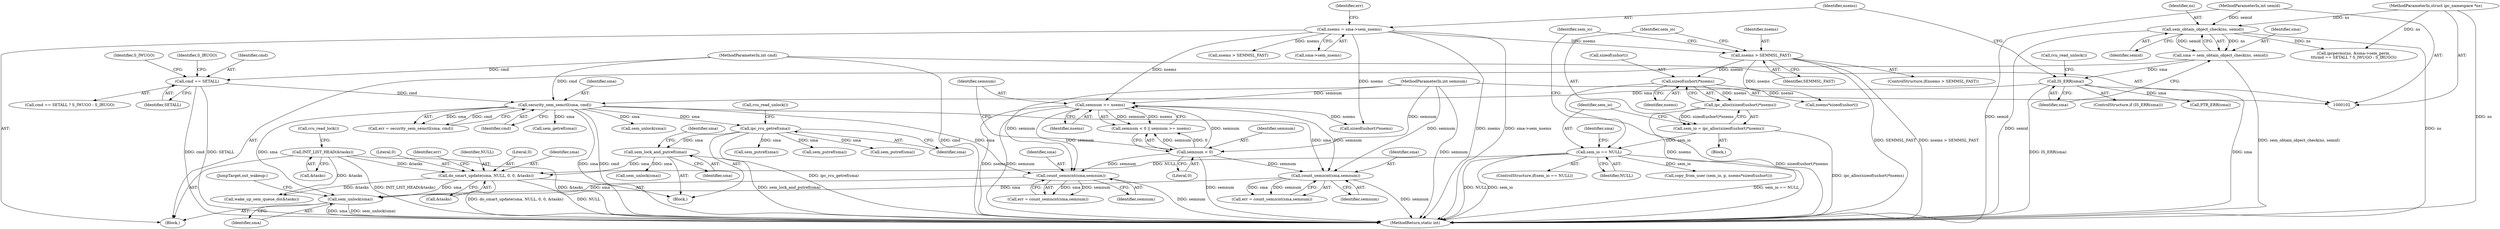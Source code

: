 digraph "1_linux_6062a8dc0517bce23e3c2f7d2fea5e22411269a3_12@pointer" {
"1000479" [label="(Call,sem_unlock(sma))"];
"1000163" [label="(Call,security_sem_semctl(sma, cmd))"];
"1000129" [label="(Call,IS_ERR(sma))"];
"1000123" [label="(Call,sma = sem_obtain_object_check(ns, semid))"];
"1000125" [label="(Call,sem_obtain_object_check(ns, semid))"];
"1000103" [label="(MethodParameterIn,struct ipc_namespace *ns)"];
"1000104" [label="(MethodParameterIn,int semid)"];
"1000153" [label="(Call,cmd == SETALL)"];
"1000106" [label="(MethodParameterIn,int cmd)"];
"1000467" [label="(Call,count_semncnt(sma,semnum))"];
"1000426" [label="(Call,semnum >= nsems)"];
"1000423" [label="(Call,semnum < 0)"];
"1000105" [label="(MethodParameterIn,int semnum)"];
"1000136" [label="(Call,nsems = sma->sem_nsems)"];
"1000406" [label="(Call,do_smart_update(sma, NULL, 0, 0, &tasks))"];
"1000341" [label="(Call,sem_lock_and_putref(sma))"];
"1000276" [label="(Call,ipc_rcu_getref(sma))"];
"1000292" [label="(Call,sem_io == NULL)"];
"1000284" [label="(Call,sem_io = ipc_alloc(sizeof(ushort)*nsems))"];
"1000286" [label="(Call,ipc_alloc(sizeof(ushort)*nsems))"];
"1000287" [label="(Call,sizeof(ushort)*nsems)"];
"1000280" [label="(Call,nsems > SEMMSL_FAST)"];
"1000119" [label="(Call,INIT_LIST_HEAD(&tasks))"];
"1000474" [label="(Call,count_semzcnt(sma,semnum))"];
"1000120" [label="(Call,&tasks)"];
"1000422" [label="(Call,semnum < 0 || semnum >= nsems)"];
"1000129" [label="(Call,IS_ERR(sma))"];
"1000156" [label="(Identifier,S_IWUGO)"];
"1000277" [label="(Identifier,sma)"];
"1000287" [label="(Call,sizeof(ushort)*nsems)"];
"1000165" [label="(Identifier,cmd)"];
"1000152" [label="(Call,cmd == SETALL ? S_IWUGO : S_IRUGO)"];
"1000254" [label="(Call,sem_unlock(sma))"];
"1000302" [label="(Call,copy_from_user (sem_io, p, nsems*sizeof(ushort)))"];
"1000479" [label="(Call,sem_unlock(sma))"];
"1000406" [label="(Call,do_smart_update(sma, NULL, 0, 0, &tasks))"];
"1000157" [label="(Identifier,S_IRUGO)"];
"1000296" [label="(Call,sem_putref(sma))"];
"1000186" [label="(Call,nsems > SEMMSL_FAST)"];
"1000297" [label="(Identifier,sma)"];
"1000341" [label="(Call,sem_lock_and_putref(sma))"];
"1000106" [label="(MethodParameterIn,int cmd)"];
"1000138" [label="(Call,sma->sem_nsems)"];
"1000346" [label="(Identifier,sma)"];
"1000475" [label="(Identifier,sma)"];
"1000154" [label="(Identifier,cmd)"];
"1000103" [label="(MethodParameterIn,struct ipc_namespace *ns)"];
"1000427" [label="(Identifier,semnum)"];
"1000409" [label="(Literal,0)"];
"1000281" [label="(Identifier,nsems)"];
"1000137" [label="(Identifier,nsems)"];
"1000124" [label="(Identifier,sma)"];
"1000288" [label="(Call,sizeof(ushort))"];
"1000146" [label="(Call,ipcperms(ns, &sma->sem_perm,\n\t\t\tcmd == SETALL ? S_IWUGO : S_IRUGO))"];
"1000273" [label="(Block,)"];
"1000414" [label="(Identifier,err)"];
"1000122" [label="(Call,rcu_read_lock())"];
"1000127" [label="(Identifier,semid)"];
"1000474" [label="(Call,count_semzcnt(sma,semnum))"];
"1000408" [label="(Identifier,NULL)"];
"1000342" [label="(Identifier,sma)"];
"1000292" [label="(Call,sem_io == NULL)"];
"1000284" [label="(Call,sem_io = ipc_alloc(sizeof(ushort)*nsems))"];
"1000161" [label="(Call,err = security_sem_semctl(sma, cmd))"];
"1000286" [label="(Call,ipc_alloc(sizeof(ushort)*nsems))"];
"1000498" [label="(MethodReturn,static int)"];
"1000128" [label="(ControlStructure,if (IS_ERR(sma)))"];
"1000428" [label="(Identifier,nsems)"];
"1000134" [label="(Call,PTR_ERR(sma))"];
"1000280" [label="(Call,nsems > SEMMSL_FAST)"];
"1000290" [label="(Identifier,nsems)"];
"1000425" [label="(Literal,0)"];
"1000334" [label="(Call,sem_putref(sma))"];
"1000423" [label="(Call,semnum < 0)"];
"1000472" [label="(Call,err = count_semzcnt(sma,semnum))"];
"1000476" [label="(Identifier,semnum)"];
"1000283" [label="(Block,)"];
"1000305" [label="(Call,nsems*sizeof(ushort))"];
"1000126" [label="(Identifier,ns)"];
"1000153" [label="(Call,cmd == SETALL)"];
"1000482" [label="(Call,wake_up_sem_queue_do(&tasks))"];
"1000303" [label="(Identifier,sem_io)"];
"1000294" [label="(Identifier,NULL)"];
"1000164" [label="(Identifier,sma)"];
"1000481" [label="(JumpTarget,out_wakeup:)"];
"1000492" [label="(Call,sizeof(ushort)*nsems)"];
"1000105" [label="(MethodParameterIn,int semnum)"];
"1000480" [label="(Identifier,sma)"];
"1000424" [label="(Identifier,semnum)"];
"1000132" [label="(Call,rcu_read_unlock())"];
"1000104" [label="(MethodParameterIn,int semid)"];
"1000278" [label="(Call,rcu_read_unlock())"];
"1000469" [label="(Identifier,semnum)"];
"1000123" [label="(Call,sma = sem_obtain_object_check(ns, semid))"];
"1000279" [label="(ControlStructure,if(nsems > SEMMSL_FAST))"];
"1000142" [label="(Identifier,err)"];
"1000285" [label="(Identifier,sem_io)"];
"1000130" [label="(Identifier,sma)"];
"1000465" [label="(Call,err = count_semncnt(sma,semnum))"];
"1000467" [label="(Call,count_semncnt(sma,semnum))"];
"1000291" [label="(ControlStructure,if(sem_io == NULL))"];
"1000276" [label="(Call,ipc_rcu_getref(sma))"];
"1000119" [label="(Call,INIT_LIST_HEAD(&tasks))"];
"1000282" [label="(Identifier,SEMMSL_FAST)"];
"1000410" [label="(Literal,0)"];
"1000125" [label="(Call,sem_obtain_object_check(ns, semid))"];
"1000163" [label="(Call,security_sem_semctl(sma, cmd))"];
"1000190" [label="(Call,sem_getref(sma))"];
"1000136" [label="(Call,nsems = sma->sem_nsems)"];
"1000407" [label="(Identifier,sma)"];
"1000310" [label="(Call,sem_putref(sma))"];
"1000350" [label="(Call,sem_unlock(sma))"];
"1000293" [label="(Identifier,sem_io)"];
"1000468" [label="(Identifier,sma)"];
"1000155" [label="(Identifier,SETALL)"];
"1000426" [label="(Call,semnum >= nsems)"];
"1000108" [label="(Block,)"];
"1000411" [label="(Call,&tasks)"];
"1000479" -> "1000108"  [label="AST: "];
"1000479" -> "1000480"  [label="CFG: "];
"1000480" -> "1000479"  [label="AST: "];
"1000481" -> "1000479"  [label="CFG: "];
"1000479" -> "1000498"  [label="DDG: sem_unlock(sma)"];
"1000479" -> "1000498"  [label="DDG: sma"];
"1000163" -> "1000479"  [label="DDG: sma"];
"1000467" -> "1000479"  [label="DDG: sma"];
"1000406" -> "1000479"  [label="DDG: sma"];
"1000474" -> "1000479"  [label="DDG: sma"];
"1000163" -> "1000161"  [label="AST: "];
"1000163" -> "1000165"  [label="CFG: "];
"1000164" -> "1000163"  [label="AST: "];
"1000165" -> "1000163"  [label="AST: "];
"1000161" -> "1000163"  [label="CFG: "];
"1000163" -> "1000498"  [label="DDG: sma"];
"1000163" -> "1000498"  [label="DDG: cmd"];
"1000163" -> "1000161"  [label="DDG: sma"];
"1000163" -> "1000161"  [label="DDG: cmd"];
"1000129" -> "1000163"  [label="DDG: sma"];
"1000153" -> "1000163"  [label="DDG: cmd"];
"1000106" -> "1000163"  [label="DDG: cmd"];
"1000163" -> "1000190"  [label="DDG: sma"];
"1000163" -> "1000254"  [label="DDG: sma"];
"1000163" -> "1000276"  [label="DDG: sma"];
"1000163" -> "1000467"  [label="DDG: sma"];
"1000163" -> "1000474"  [label="DDG: sma"];
"1000129" -> "1000128"  [label="AST: "];
"1000129" -> "1000130"  [label="CFG: "];
"1000130" -> "1000129"  [label="AST: "];
"1000132" -> "1000129"  [label="CFG: "];
"1000137" -> "1000129"  [label="CFG: "];
"1000129" -> "1000498"  [label="DDG: sma"];
"1000129" -> "1000498"  [label="DDG: IS_ERR(sma)"];
"1000123" -> "1000129"  [label="DDG: sma"];
"1000129" -> "1000134"  [label="DDG: sma"];
"1000123" -> "1000108"  [label="AST: "];
"1000123" -> "1000125"  [label="CFG: "];
"1000124" -> "1000123"  [label="AST: "];
"1000125" -> "1000123"  [label="AST: "];
"1000130" -> "1000123"  [label="CFG: "];
"1000123" -> "1000498"  [label="DDG: sem_obtain_object_check(ns, semid)"];
"1000125" -> "1000123"  [label="DDG: ns"];
"1000125" -> "1000123"  [label="DDG: semid"];
"1000125" -> "1000127"  [label="CFG: "];
"1000126" -> "1000125"  [label="AST: "];
"1000127" -> "1000125"  [label="AST: "];
"1000125" -> "1000498"  [label="DDG: ns"];
"1000125" -> "1000498"  [label="DDG: semid"];
"1000103" -> "1000125"  [label="DDG: ns"];
"1000104" -> "1000125"  [label="DDG: semid"];
"1000125" -> "1000146"  [label="DDG: ns"];
"1000103" -> "1000102"  [label="AST: "];
"1000103" -> "1000498"  [label="DDG: ns"];
"1000103" -> "1000146"  [label="DDG: ns"];
"1000104" -> "1000102"  [label="AST: "];
"1000104" -> "1000498"  [label="DDG: semid"];
"1000153" -> "1000152"  [label="AST: "];
"1000153" -> "1000155"  [label="CFG: "];
"1000154" -> "1000153"  [label="AST: "];
"1000155" -> "1000153"  [label="AST: "];
"1000156" -> "1000153"  [label="CFG: "];
"1000157" -> "1000153"  [label="CFG: "];
"1000153" -> "1000498"  [label="DDG: SETALL"];
"1000153" -> "1000498"  [label="DDG: cmd"];
"1000106" -> "1000153"  [label="DDG: cmd"];
"1000106" -> "1000102"  [label="AST: "];
"1000106" -> "1000498"  [label="DDG: cmd"];
"1000467" -> "1000465"  [label="AST: "];
"1000467" -> "1000469"  [label="CFG: "];
"1000468" -> "1000467"  [label="AST: "];
"1000469" -> "1000467"  [label="AST: "];
"1000465" -> "1000467"  [label="CFG: "];
"1000467" -> "1000498"  [label="DDG: semnum"];
"1000467" -> "1000465"  [label="DDG: sma"];
"1000467" -> "1000465"  [label="DDG: semnum"];
"1000426" -> "1000467"  [label="DDG: semnum"];
"1000423" -> "1000467"  [label="DDG: semnum"];
"1000105" -> "1000467"  [label="DDG: semnum"];
"1000426" -> "1000422"  [label="AST: "];
"1000426" -> "1000428"  [label="CFG: "];
"1000427" -> "1000426"  [label="AST: "];
"1000428" -> "1000426"  [label="AST: "];
"1000422" -> "1000426"  [label="CFG: "];
"1000426" -> "1000498"  [label="DDG: nsems"];
"1000426" -> "1000498"  [label="DDG: semnum"];
"1000426" -> "1000422"  [label="DDG: semnum"];
"1000426" -> "1000422"  [label="DDG: nsems"];
"1000423" -> "1000426"  [label="DDG: semnum"];
"1000105" -> "1000426"  [label="DDG: semnum"];
"1000136" -> "1000426"  [label="DDG: nsems"];
"1000426" -> "1000474"  [label="DDG: semnum"];
"1000426" -> "1000492"  [label="DDG: nsems"];
"1000423" -> "1000422"  [label="AST: "];
"1000423" -> "1000425"  [label="CFG: "];
"1000424" -> "1000423"  [label="AST: "];
"1000425" -> "1000423"  [label="AST: "];
"1000427" -> "1000423"  [label="CFG: "];
"1000422" -> "1000423"  [label="CFG: "];
"1000423" -> "1000498"  [label="DDG: semnum"];
"1000423" -> "1000422"  [label="DDG: semnum"];
"1000423" -> "1000422"  [label="DDG: 0"];
"1000105" -> "1000423"  [label="DDG: semnum"];
"1000423" -> "1000474"  [label="DDG: semnum"];
"1000105" -> "1000102"  [label="AST: "];
"1000105" -> "1000498"  [label="DDG: semnum"];
"1000105" -> "1000474"  [label="DDG: semnum"];
"1000136" -> "1000108"  [label="AST: "];
"1000136" -> "1000138"  [label="CFG: "];
"1000137" -> "1000136"  [label="AST: "];
"1000138" -> "1000136"  [label="AST: "];
"1000142" -> "1000136"  [label="CFG: "];
"1000136" -> "1000498"  [label="DDG: sma->sem_nsems"];
"1000136" -> "1000498"  [label="DDG: nsems"];
"1000136" -> "1000186"  [label="DDG: nsems"];
"1000136" -> "1000280"  [label="DDG: nsems"];
"1000136" -> "1000492"  [label="DDG: nsems"];
"1000406" -> "1000273"  [label="AST: "];
"1000406" -> "1000411"  [label="CFG: "];
"1000407" -> "1000406"  [label="AST: "];
"1000408" -> "1000406"  [label="AST: "];
"1000409" -> "1000406"  [label="AST: "];
"1000410" -> "1000406"  [label="AST: "];
"1000411" -> "1000406"  [label="AST: "];
"1000414" -> "1000406"  [label="CFG: "];
"1000406" -> "1000498"  [label="DDG: NULL"];
"1000406" -> "1000498"  [label="DDG: do_smart_update(sma, NULL, 0, 0, &tasks)"];
"1000341" -> "1000406"  [label="DDG: sma"];
"1000292" -> "1000406"  [label="DDG: NULL"];
"1000119" -> "1000406"  [label="DDG: &tasks"];
"1000406" -> "1000482"  [label="DDG: &tasks"];
"1000341" -> "1000273"  [label="AST: "];
"1000341" -> "1000342"  [label="CFG: "];
"1000342" -> "1000341"  [label="AST: "];
"1000346" -> "1000341"  [label="CFG: "];
"1000341" -> "1000498"  [label="DDG: sem_lock_and_putref(sma)"];
"1000276" -> "1000341"  [label="DDG: sma"];
"1000341" -> "1000350"  [label="DDG: sma"];
"1000276" -> "1000273"  [label="AST: "];
"1000276" -> "1000277"  [label="CFG: "];
"1000277" -> "1000276"  [label="AST: "];
"1000278" -> "1000276"  [label="CFG: "];
"1000276" -> "1000498"  [label="DDG: ipc_rcu_getref(sma)"];
"1000276" -> "1000296"  [label="DDG: sma"];
"1000276" -> "1000310"  [label="DDG: sma"];
"1000276" -> "1000334"  [label="DDG: sma"];
"1000292" -> "1000291"  [label="AST: "];
"1000292" -> "1000294"  [label="CFG: "];
"1000293" -> "1000292"  [label="AST: "];
"1000294" -> "1000292"  [label="AST: "];
"1000297" -> "1000292"  [label="CFG: "];
"1000303" -> "1000292"  [label="CFG: "];
"1000292" -> "1000498"  [label="DDG: sem_io == NULL"];
"1000292" -> "1000498"  [label="DDG: NULL"];
"1000292" -> "1000498"  [label="DDG: sem_io"];
"1000284" -> "1000292"  [label="DDG: sem_io"];
"1000292" -> "1000302"  [label="DDG: sem_io"];
"1000284" -> "1000283"  [label="AST: "];
"1000284" -> "1000286"  [label="CFG: "];
"1000285" -> "1000284"  [label="AST: "];
"1000286" -> "1000284"  [label="AST: "];
"1000293" -> "1000284"  [label="CFG: "];
"1000284" -> "1000498"  [label="DDG: ipc_alloc(sizeof(ushort)*nsems)"];
"1000286" -> "1000284"  [label="DDG: sizeof(ushort)*nsems"];
"1000286" -> "1000287"  [label="CFG: "];
"1000287" -> "1000286"  [label="AST: "];
"1000286" -> "1000498"  [label="DDG: sizeof(ushort)*nsems"];
"1000287" -> "1000286"  [label="DDG: nsems"];
"1000287" -> "1000290"  [label="CFG: "];
"1000288" -> "1000287"  [label="AST: "];
"1000290" -> "1000287"  [label="AST: "];
"1000287" -> "1000498"  [label="DDG: nsems"];
"1000280" -> "1000287"  [label="DDG: nsems"];
"1000287" -> "1000305"  [label="DDG: nsems"];
"1000280" -> "1000279"  [label="AST: "];
"1000280" -> "1000282"  [label="CFG: "];
"1000281" -> "1000280"  [label="AST: "];
"1000282" -> "1000280"  [label="AST: "];
"1000285" -> "1000280"  [label="CFG: "];
"1000303" -> "1000280"  [label="CFG: "];
"1000280" -> "1000498"  [label="DDG: SEMMSL_FAST"];
"1000280" -> "1000498"  [label="DDG: nsems > SEMMSL_FAST"];
"1000280" -> "1000305"  [label="DDG: nsems"];
"1000119" -> "1000108"  [label="AST: "];
"1000119" -> "1000120"  [label="CFG: "];
"1000120" -> "1000119"  [label="AST: "];
"1000122" -> "1000119"  [label="CFG: "];
"1000119" -> "1000498"  [label="DDG: &tasks"];
"1000119" -> "1000498"  [label="DDG: INIT_LIST_HEAD(&tasks)"];
"1000119" -> "1000482"  [label="DDG: &tasks"];
"1000474" -> "1000472"  [label="AST: "];
"1000474" -> "1000476"  [label="CFG: "];
"1000475" -> "1000474"  [label="AST: "];
"1000476" -> "1000474"  [label="AST: "];
"1000472" -> "1000474"  [label="CFG: "];
"1000474" -> "1000498"  [label="DDG: semnum"];
"1000474" -> "1000472"  [label="DDG: sma"];
"1000474" -> "1000472"  [label="DDG: semnum"];
}

